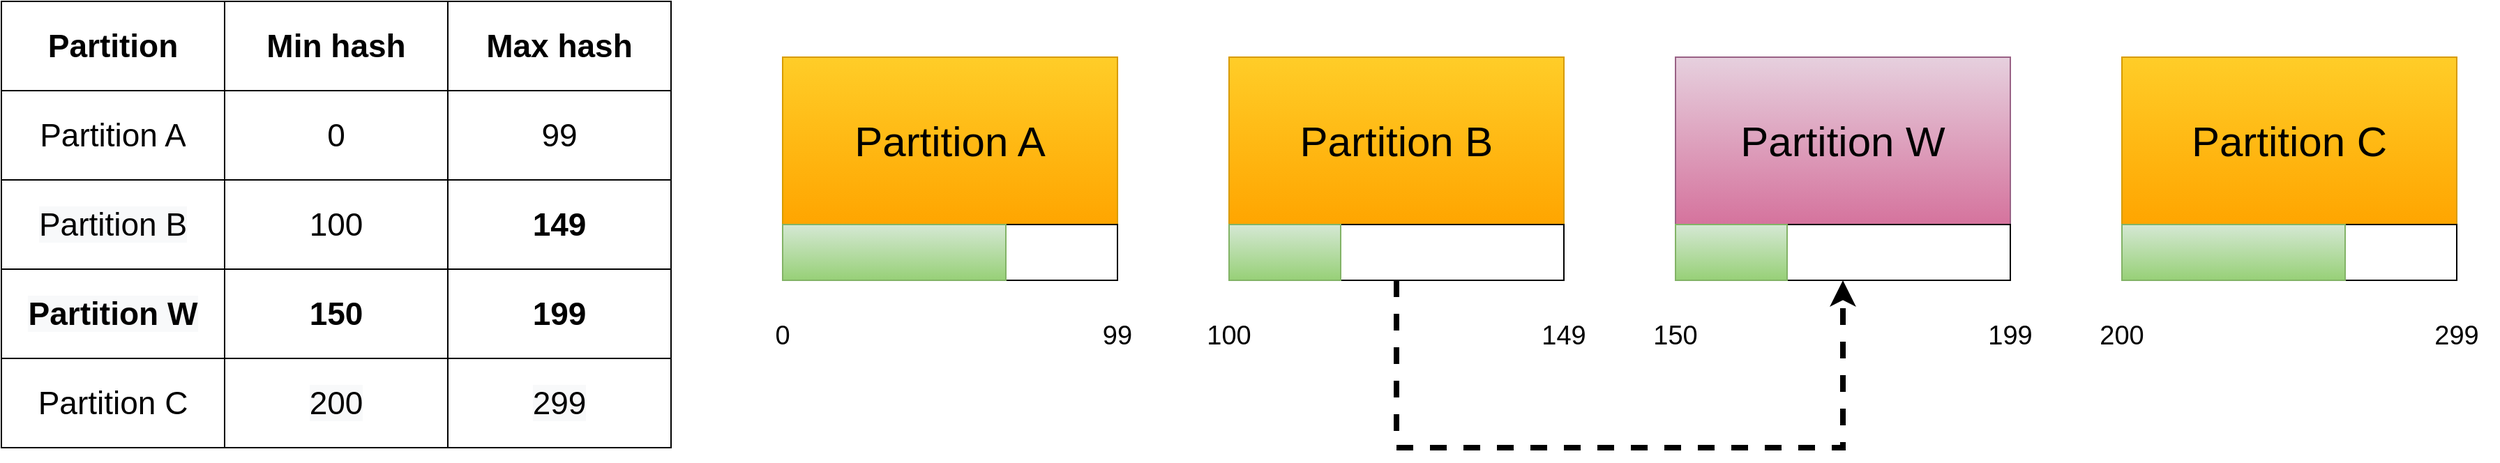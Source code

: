 <mxfile compressed="false" version="19.0.2" type="device">
  <diagram id="kntlUtY1XAIY34VaBQxC" name="Page-1">
    <mxGraphModel dx="2370" dy="1455" grid="1" gridSize="10" guides="1" tooltips="1" connect="1" arrows="1" fold="1" page="1" pageScale="1" pageWidth="1920" pageHeight="1200" math="0" shadow="0">
      <root>
        <mxCell id="0" />
        <mxCell id="1" parent="0" />
        <mxCell id="_zHTZQcXr0JsxiBvRCt7-3" value="&lt;font style=&quot;font-size: 30px;&quot;&gt;Partition A&lt;/font&gt;" style="rounded=0;whiteSpace=wrap;html=1;fillColor=#ffcd28;gradientColor=#ffa500;strokeColor=#d79b00;" parent="1" vertex="1">
          <mxGeometry x="640" y="200" width="240" height="120" as="geometry" />
        </mxCell>
        <mxCell id="_zHTZQcXr0JsxiBvRCt7-4" value="" style="rounded=0;whiteSpace=wrap;html=1;fontSize=25;align=right;" parent="1" vertex="1">
          <mxGeometry x="640" y="320" width="240" height="40" as="geometry" />
        </mxCell>
        <mxCell id="_zHTZQcXr0JsxiBvRCt7-5" value="" style="rounded=0;whiteSpace=wrap;html=1;fontSize=25;fillColor=#d5e8d4;gradientColor=#97d077;strokeColor=#82b366;align=left;spacingLeft=10;" parent="1" vertex="1">
          <mxGeometry x="640" y="320" width="160" height="40" as="geometry" />
        </mxCell>
        <mxCell id="ZJk4Gxb49lB03awh4dup-6" value="&lt;font style=&quot;font-size: 30px;&quot;&gt;Partition B&lt;/font&gt;" style="rounded=0;whiteSpace=wrap;html=1;fillColor=#ffcd28;gradientColor=#ffa500;strokeColor=#d79b00;" parent="1" vertex="1">
          <mxGeometry x="960" y="200" width="240" height="120" as="geometry" />
        </mxCell>
        <mxCell id="ZJk4Gxb49lB03awh4dup-61" style="edgeStyle=orthogonalEdgeStyle;rounded=0;orthogonalLoop=1;jettySize=auto;html=1;exitX=0.5;exitY=1;exitDx=0;exitDy=0;entryX=0.5;entryY=1;entryDx=0;entryDy=0;fontSize=26;startArrow=none;startFill=0;endArrow=classic;endFill=1;strokeWidth=4;dashed=1;" parent="1" source="ZJk4Gxb49lB03awh4dup-7" target="ZJk4Gxb49lB03awh4dup-10" edge="1">
          <mxGeometry relative="1" as="geometry">
            <Array as="points">
              <mxPoint x="1080" y="480" />
              <mxPoint x="1400" y="480" />
            </Array>
          </mxGeometry>
        </mxCell>
        <mxCell id="ZJk4Gxb49lB03awh4dup-7" value="" style="rounded=0;whiteSpace=wrap;html=1;fontSize=25;align=right;" parent="1" vertex="1">
          <mxGeometry x="960" y="320" width="240" height="40" as="geometry" />
        </mxCell>
        <mxCell id="ZJk4Gxb49lB03awh4dup-8" value="" style="rounded=0;whiteSpace=wrap;html=1;fontSize=25;fillColor=#d5e8d4;gradientColor=#97d077;strokeColor=#82b366;align=left;spacingLeft=10;" parent="1" vertex="1">
          <mxGeometry x="960" y="320" width="80" height="40" as="geometry" />
        </mxCell>
        <mxCell id="ZJk4Gxb49lB03awh4dup-9" value="&lt;font style=&quot;font-size: 30px;&quot;&gt;Partition W&lt;/font&gt;" style="rounded=0;whiteSpace=wrap;html=1;fillColor=#e6d0de;gradientColor=#d5739d;strokeColor=#996185;" parent="1" vertex="1">
          <mxGeometry x="1280" y="200" width="240" height="120" as="geometry" />
        </mxCell>
        <mxCell id="ZJk4Gxb49lB03awh4dup-10" value="" style="rounded=0;whiteSpace=wrap;html=1;fontSize=25;align=right;" parent="1" vertex="1">
          <mxGeometry x="1280" y="320" width="240" height="40" as="geometry" />
        </mxCell>
        <mxCell id="ZJk4Gxb49lB03awh4dup-11" value="" style="rounded=0;whiteSpace=wrap;html=1;fontSize=25;fillColor=#d5e8d4;gradientColor=#97d077;strokeColor=#82b366;align=left;spacingLeft=10;" parent="1" vertex="1">
          <mxGeometry x="1280" y="320" width="80" height="40" as="geometry" />
        </mxCell>
        <mxCell id="ZJk4Gxb49lB03awh4dup-23" value="" style="shape=table;html=1;whiteSpace=wrap;startSize=0;container=1;collapsible=0;childLayout=tableLayout;fontSize=23;" parent="1" vertex="1">
          <mxGeometry x="80" y="160" width="480" height="320" as="geometry" />
        </mxCell>
        <mxCell id="ZJk4Gxb49lB03awh4dup-24" value="" style="shape=tableRow;horizontal=0;startSize=0;swimlaneHead=0;swimlaneBody=0;top=0;left=0;bottom=0;right=0;collapsible=0;dropTarget=0;fillColor=none;points=[[0,0.5],[1,0.5]];portConstraint=eastwest;fontSize=23;fontStyle=1" parent="ZJk4Gxb49lB03awh4dup-23" vertex="1">
          <mxGeometry width="480" height="64" as="geometry" />
        </mxCell>
        <mxCell id="ZJk4Gxb49lB03awh4dup-25" value="&lt;b&gt;Partition&lt;/b&gt;" style="shape=partialRectangle;html=1;whiteSpace=wrap;connectable=0;fillColor=none;top=0;left=0;bottom=0;right=0;overflow=hidden;fontSize=23;" parent="ZJk4Gxb49lB03awh4dup-24" vertex="1">
          <mxGeometry width="160" height="64" as="geometry">
            <mxRectangle width="160" height="64" as="alternateBounds" />
          </mxGeometry>
        </mxCell>
        <mxCell id="ZJk4Gxb49lB03awh4dup-26" value="&lt;b&gt;Min hash&lt;/b&gt;" style="shape=partialRectangle;html=1;whiteSpace=wrap;connectable=0;fillColor=none;top=0;left=0;bottom=0;right=0;overflow=hidden;fontSize=23;" parent="ZJk4Gxb49lB03awh4dup-24" vertex="1">
          <mxGeometry x="160" width="160" height="64" as="geometry">
            <mxRectangle width="160" height="64" as="alternateBounds" />
          </mxGeometry>
        </mxCell>
        <mxCell id="ZJk4Gxb49lB03awh4dup-27" value="&lt;b&gt;Max hash&lt;/b&gt;" style="shape=partialRectangle;html=1;whiteSpace=wrap;connectable=0;fillColor=none;top=0;left=0;bottom=0;right=0;overflow=hidden;fontSize=23;" parent="ZJk4Gxb49lB03awh4dup-24" vertex="1">
          <mxGeometry x="320" width="160" height="64" as="geometry">
            <mxRectangle width="160" height="64" as="alternateBounds" />
          </mxGeometry>
        </mxCell>
        <mxCell id="ZJk4Gxb49lB03awh4dup-28" value="" style="shape=tableRow;horizontal=0;startSize=0;swimlaneHead=0;swimlaneBody=0;top=0;left=0;bottom=0;right=0;collapsible=0;dropTarget=0;fillColor=none;points=[[0,0.5],[1,0.5]];portConstraint=eastwest;fontSize=23;" parent="ZJk4Gxb49lB03awh4dup-23" vertex="1">
          <mxGeometry y="64" width="480" height="64" as="geometry" />
        </mxCell>
        <mxCell id="ZJk4Gxb49lB03awh4dup-29" value="Partition A" style="shape=partialRectangle;html=1;whiteSpace=wrap;connectable=0;fillColor=none;top=0;left=0;bottom=0;right=0;overflow=hidden;fontSize=23;" parent="ZJk4Gxb49lB03awh4dup-28" vertex="1">
          <mxGeometry width="160" height="64" as="geometry">
            <mxRectangle width="160" height="64" as="alternateBounds" />
          </mxGeometry>
        </mxCell>
        <mxCell id="ZJk4Gxb49lB03awh4dup-30" value="0" style="shape=partialRectangle;html=1;whiteSpace=wrap;connectable=0;fillColor=none;top=0;left=0;bottom=0;right=0;overflow=hidden;fontSize=23;" parent="ZJk4Gxb49lB03awh4dup-28" vertex="1">
          <mxGeometry x="160" width="160" height="64" as="geometry">
            <mxRectangle width="160" height="64" as="alternateBounds" />
          </mxGeometry>
        </mxCell>
        <mxCell id="ZJk4Gxb49lB03awh4dup-31" value="99" style="shape=partialRectangle;html=1;whiteSpace=wrap;connectable=0;fillColor=none;top=0;left=0;bottom=0;right=0;overflow=hidden;fontSize=23;" parent="ZJk4Gxb49lB03awh4dup-28" vertex="1">
          <mxGeometry x="320" width="160" height="64" as="geometry">
            <mxRectangle width="160" height="64" as="alternateBounds" />
          </mxGeometry>
        </mxCell>
        <mxCell id="ZJk4Gxb49lB03awh4dup-32" value="" style="shape=tableRow;horizontal=0;startSize=0;swimlaneHead=0;swimlaneBody=0;top=0;left=0;bottom=0;right=0;collapsible=0;dropTarget=0;fillColor=none;points=[[0,0.5],[1,0.5]];portConstraint=eastwest;fontSize=23;" parent="ZJk4Gxb49lB03awh4dup-23" vertex="1">
          <mxGeometry y="128" width="480" height="64" as="geometry" />
        </mxCell>
        <mxCell id="ZJk4Gxb49lB03awh4dup-33" value="&lt;span style=&quot;color: rgb(0, 0, 0); font-family: Helvetica; font-size: 23px; font-style: normal; font-variant-ligatures: normal; font-variant-caps: normal; font-weight: 400; letter-spacing: normal; orphans: 2; text-align: center; text-indent: 0px; text-transform: none; widows: 2; word-spacing: 0px; -webkit-text-stroke-width: 0px; background-color: rgb(248, 249, 250); text-decoration-thickness: initial; text-decoration-style: initial; text-decoration-color: initial; float: none; display: inline !important;&quot;&gt;Partition B&lt;/span&gt;" style="shape=partialRectangle;html=1;whiteSpace=wrap;connectable=0;fillColor=none;top=0;left=0;bottom=0;right=0;overflow=hidden;fontSize=23;" parent="ZJk4Gxb49lB03awh4dup-32" vertex="1">
          <mxGeometry width="160" height="64" as="geometry">
            <mxRectangle width="160" height="64" as="alternateBounds" />
          </mxGeometry>
        </mxCell>
        <mxCell id="ZJk4Gxb49lB03awh4dup-34" value="100" style="shape=partialRectangle;html=1;whiteSpace=wrap;connectable=0;fillColor=none;top=0;left=0;bottom=0;right=0;overflow=hidden;fontSize=23;" parent="ZJk4Gxb49lB03awh4dup-32" vertex="1">
          <mxGeometry x="160" width="160" height="64" as="geometry">
            <mxRectangle width="160" height="64" as="alternateBounds" />
          </mxGeometry>
        </mxCell>
        <mxCell id="ZJk4Gxb49lB03awh4dup-35" value="&lt;b style=&quot;&quot;&gt;149&lt;/b&gt;" style="shape=partialRectangle;html=1;whiteSpace=wrap;connectable=0;fillColor=none;top=0;left=0;bottom=0;right=0;overflow=hidden;pointerEvents=1;fontSize=23;" parent="ZJk4Gxb49lB03awh4dup-32" vertex="1">
          <mxGeometry x="320" width="160" height="64" as="geometry">
            <mxRectangle width="160" height="64" as="alternateBounds" />
          </mxGeometry>
        </mxCell>
        <mxCell id="ZJk4Gxb49lB03awh4dup-39" style="shape=tableRow;horizontal=0;startSize=0;swimlaneHead=0;swimlaneBody=0;top=0;left=0;bottom=0;right=0;collapsible=0;dropTarget=0;fillColor=none;points=[[0,0.5],[1,0.5]];portConstraint=eastwest;fontSize=23;" parent="ZJk4Gxb49lB03awh4dup-23" vertex="1">
          <mxGeometry y="192" width="480" height="64" as="geometry" />
        </mxCell>
        <mxCell id="ZJk4Gxb49lB03awh4dup-40" value="&lt;span style=&quot;font-family: Helvetica; font-size: 23px; font-style: normal; font-variant-ligatures: normal; font-variant-caps: normal; letter-spacing: normal; orphans: 2; text-align: center; text-indent: 0px; text-transform: none; widows: 2; word-spacing: 0px; -webkit-text-stroke-width: 0px; background-color: rgb(248, 249, 250); text-decoration-thickness: initial; text-decoration-style: initial; text-decoration-color: initial; float: none; display: inline !important;&quot;&gt;&lt;b style=&quot;&quot;&gt;Partition W&lt;/b&gt;&lt;/span&gt;" style="shape=partialRectangle;html=1;whiteSpace=wrap;connectable=0;fillColor=none;top=0;left=0;bottom=0;right=0;overflow=hidden;fontSize=23;" parent="ZJk4Gxb49lB03awh4dup-39" vertex="1">
          <mxGeometry width="160" height="64" as="geometry">
            <mxRectangle width="160" height="64" as="alternateBounds" />
          </mxGeometry>
        </mxCell>
        <mxCell id="ZJk4Gxb49lB03awh4dup-41" value="&lt;b&gt;150&lt;/b&gt;" style="shape=partialRectangle;html=1;whiteSpace=wrap;connectable=0;fillColor=none;top=0;left=0;bottom=0;right=0;overflow=hidden;fontSize=23;" parent="ZJk4Gxb49lB03awh4dup-39" vertex="1">
          <mxGeometry x="160" width="160" height="64" as="geometry">
            <mxRectangle width="160" height="64" as="alternateBounds" />
          </mxGeometry>
        </mxCell>
        <mxCell id="ZJk4Gxb49lB03awh4dup-42" value="&lt;b&gt;199&lt;/b&gt;" style="shape=partialRectangle;html=1;whiteSpace=wrap;connectable=0;fillColor=none;top=0;left=0;bottom=0;right=0;overflow=hidden;pointerEvents=1;fontSize=23;" parent="ZJk4Gxb49lB03awh4dup-39" vertex="1">
          <mxGeometry x="320" width="160" height="64" as="geometry">
            <mxRectangle width="160" height="64" as="alternateBounds" />
          </mxGeometry>
        </mxCell>
        <mxCell id="ZJk4Gxb49lB03awh4dup-62" style="shape=tableRow;horizontal=0;startSize=0;swimlaneHead=0;swimlaneBody=0;top=0;left=0;bottom=0;right=0;collapsible=0;dropTarget=0;fillColor=none;points=[[0,0.5],[1,0.5]];portConstraint=eastwest;fontSize=23;" parent="ZJk4Gxb49lB03awh4dup-23" vertex="1">
          <mxGeometry y="256" width="480" height="64" as="geometry" />
        </mxCell>
        <mxCell id="ZJk4Gxb49lB03awh4dup-63" value="&lt;span style=&quot;&quot;&gt;Partition C&lt;/span&gt;" style="shape=partialRectangle;html=1;whiteSpace=wrap;connectable=0;fillColor=none;top=0;left=0;bottom=0;right=0;overflow=hidden;fontSize=23;" parent="ZJk4Gxb49lB03awh4dup-62" vertex="1">
          <mxGeometry width="160" height="64" as="geometry">
            <mxRectangle width="160" height="64" as="alternateBounds" />
          </mxGeometry>
        </mxCell>
        <mxCell id="ZJk4Gxb49lB03awh4dup-64" value="&lt;span style=&quot;color: rgb(0, 0, 0); font-family: Helvetica; font-size: 23px; font-style: normal; font-variant-ligatures: normal; font-variant-caps: normal; font-weight: 400; letter-spacing: normal; orphans: 2; text-align: center; text-indent: 0px; text-transform: none; widows: 2; word-spacing: 0px; -webkit-text-stroke-width: 0px; background-color: rgb(248, 249, 250); text-decoration-thickness: initial; text-decoration-style: initial; text-decoration-color: initial; float: none; display: inline !important;&quot;&gt;200&lt;/span&gt;" style="shape=partialRectangle;html=1;whiteSpace=wrap;connectable=0;fillColor=none;top=0;left=0;bottom=0;right=0;overflow=hidden;fontSize=23;" parent="ZJk4Gxb49lB03awh4dup-62" vertex="1">
          <mxGeometry x="160" width="160" height="64" as="geometry">
            <mxRectangle width="160" height="64" as="alternateBounds" />
          </mxGeometry>
        </mxCell>
        <mxCell id="ZJk4Gxb49lB03awh4dup-65" value="&lt;span style=&quot;color: rgb(0, 0, 0); font-family: Helvetica; font-size: 23px; font-style: normal; font-variant-ligatures: normal; font-variant-caps: normal; font-weight: 400; letter-spacing: normal; orphans: 2; text-align: center; text-indent: 0px; text-transform: none; widows: 2; word-spacing: 0px; -webkit-text-stroke-width: 0px; background-color: rgb(248, 249, 250); text-decoration-thickness: initial; text-decoration-style: initial; text-decoration-color: initial; float: none; display: inline !important;&quot;&gt;299&lt;/span&gt;" style="shape=partialRectangle;html=1;whiteSpace=wrap;connectable=0;fillColor=none;top=0;left=0;bottom=0;right=0;overflow=hidden;pointerEvents=1;fontSize=23;" parent="ZJk4Gxb49lB03awh4dup-62" vertex="1">
          <mxGeometry x="320" width="160" height="64" as="geometry">
            <mxRectangle width="160" height="64" as="alternateBounds" />
          </mxGeometry>
        </mxCell>
        <mxCell id="ZJk4Gxb49lB03awh4dup-43" value="0" style="rounded=0;whiteSpace=wrap;html=1;fontSize=19;strokeColor=none;fillColor=none;" parent="1" vertex="1">
          <mxGeometry x="610" y="385" width="60" height="30" as="geometry" />
        </mxCell>
        <mxCell id="ZJk4Gxb49lB03awh4dup-47" value="100" style="rounded=0;whiteSpace=wrap;html=1;fontSize=19;strokeColor=none;fillColor=none;" parent="1" vertex="1">
          <mxGeometry x="930" y="385" width="60" height="30" as="geometry" />
        </mxCell>
        <mxCell id="ZJk4Gxb49lB03awh4dup-48" value="150" style="rounded=0;whiteSpace=wrap;html=1;fontSize=19;strokeColor=none;fillColor=none;" parent="1" vertex="1">
          <mxGeometry x="1250" y="385" width="60" height="30" as="geometry" />
        </mxCell>
        <mxCell id="ZJk4Gxb49lB03awh4dup-49" value="99" style="rounded=0;whiteSpace=wrap;html=1;fontSize=19;strokeColor=none;fillColor=none;" parent="1" vertex="1">
          <mxGeometry x="850" y="385" width="60" height="30" as="geometry" />
        </mxCell>
        <mxCell id="ZJk4Gxb49lB03awh4dup-50" value="149" style="rounded=0;whiteSpace=wrap;html=1;fontSize=19;strokeColor=none;fillColor=none;" parent="1" vertex="1">
          <mxGeometry x="1170" y="385" width="60" height="30" as="geometry" />
        </mxCell>
        <mxCell id="ZJk4Gxb49lB03awh4dup-51" value="199" style="rounded=0;whiteSpace=wrap;html=1;fontSize=19;strokeColor=none;fillColor=none;" parent="1" vertex="1">
          <mxGeometry x="1490" y="385" width="60" height="30" as="geometry" />
        </mxCell>
        <mxCell id="ZJk4Gxb49lB03awh4dup-56" value="&lt;font style=&quot;font-size: 30px;&quot;&gt;Partition C&lt;/font&gt;" style="rounded=0;whiteSpace=wrap;html=1;fillColor=#ffcd28;gradientColor=#ffa500;strokeColor=#d79b00;" parent="1" vertex="1">
          <mxGeometry x="1600" y="200" width="240" height="120" as="geometry" />
        </mxCell>
        <mxCell id="ZJk4Gxb49lB03awh4dup-57" value="" style="rounded=0;whiteSpace=wrap;html=1;fontSize=25;align=right;" parent="1" vertex="1">
          <mxGeometry x="1600" y="320" width="240" height="40" as="geometry" />
        </mxCell>
        <mxCell id="ZJk4Gxb49lB03awh4dup-58" value="" style="rounded=0;whiteSpace=wrap;html=1;fontSize=25;fillColor=#d5e8d4;gradientColor=#97d077;strokeColor=#82b366;align=left;spacingLeft=10;" parent="1" vertex="1">
          <mxGeometry x="1600" y="320" width="160" height="40" as="geometry" />
        </mxCell>
        <mxCell id="ZJk4Gxb49lB03awh4dup-59" value="200" style="rounded=0;whiteSpace=wrap;html=1;fontSize=19;strokeColor=none;fillColor=none;" parent="1" vertex="1">
          <mxGeometry x="1570" y="385" width="60" height="30" as="geometry" />
        </mxCell>
        <mxCell id="ZJk4Gxb49lB03awh4dup-60" value="299" style="rounded=0;whiteSpace=wrap;html=1;fontSize=19;strokeColor=none;fillColor=none;" parent="1" vertex="1">
          <mxGeometry x="1810" y="385" width="60" height="30" as="geometry" />
        </mxCell>
      </root>
    </mxGraphModel>
  </diagram>
</mxfile>
